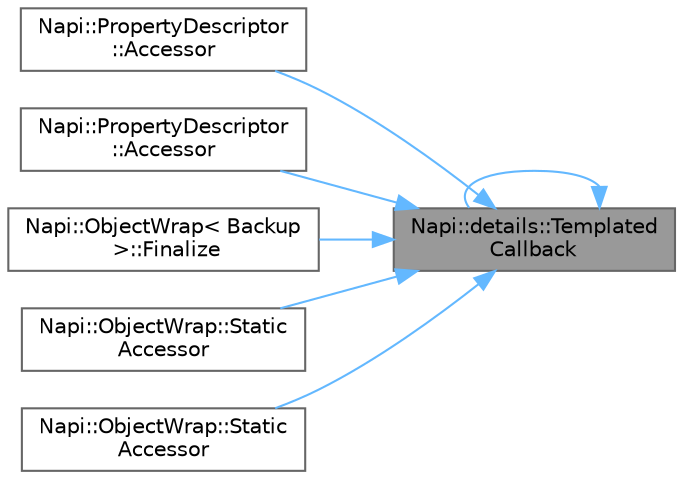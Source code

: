 digraph "Napi::details::TemplatedCallback"
{
 // LATEX_PDF_SIZE
  bgcolor="transparent";
  edge [fontname=Helvetica,fontsize=10,labelfontname=Helvetica,labelfontsize=10];
  node [fontname=Helvetica,fontsize=10,shape=box,height=0.2,width=0.4];
  rankdir="RL";
  Node1 [id="Node000001",label="Napi::details::Templated\lCallback",height=0.2,width=0.4,color="gray40", fillcolor="grey60", style="filled", fontcolor="black",tooltip=" "];
  Node1 -> Node2 [id="edge7_Node000001_Node000002",dir="back",color="steelblue1",style="solid",tooltip=" "];
  Node2 [id="Node000002",label="Napi::PropertyDescriptor\l::Accessor",height=0.2,width=0.4,color="grey40", fillcolor="white", style="filled",URL="$class_napi_1_1_property_descriptor.html#aaadd6523879645330d49f3556f8f663a",tooltip=" "];
  Node1 -> Node3 [id="edge8_Node000001_Node000003",dir="back",color="steelblue1",style="solid",tooltip=" "];
  Node3 [id="Node000003",label="Napi::PropertyDescriptor\l::Accessor",height=0.2,width=0.4,color="grey40", fillcolor="white", style="filled",URL="$class_napi_1_1_property_descriptor.html#ae5e73f7668ed104444482e8c2b32b966",tooltip=" "];
  Node1 -> Node4 [id="edge9_Node000001_Node000004",dir="back",color="steelblue1",style="solid",tooltip=" "];
  Node4 [id="Node000004",label="Napi::ObjectWrap\< Backup\l \>::Finalize",height=0.2,width=0.4,color="grey40", fillcolor="white", style="filled",URL="$class_napi_1_1_object_wrap.html#ae0a8cf1731f9933ba5f74b90a94d12f2",tooltip=" "];
  Node1 -> Node5 [id="edge10_Node000001_Node000005",dir="back",color="steelblue1",style="solid",tooltip=" "];
  Node5 [id="Node000005",label="Napi::ObjectWrap::Static\lAccessor",height=0.2,width=0.4,color="grey40", fillcolor="white", style="filled",URL="$class_napi_1_1_object_wrap.html#a63ecd2b5cde21a86908ef53cd3c6a4d8",tooltip=" "];
  Node1 -> Node6 [id="edge11_Node000001_Node000006",dir="back",color="steelblue1",style="solid",tooltip=" "];
  Node6 [id="Node000006",label="Napi::ObjectWrap::Static\lAccessor",height=0.2,width=0.4,color="grey40", fillcolor="white", style="filled",URL="$class_napi_1_1_object_wrap.html#aeee45179b612ea5fc79e1c0134da0e77",tooltip=" "];
  Node1 -> Node1 [id="edge12_Node000001_Node000001",dir="back",color="steelblue1",style="solid",tooltip=" "];
}
